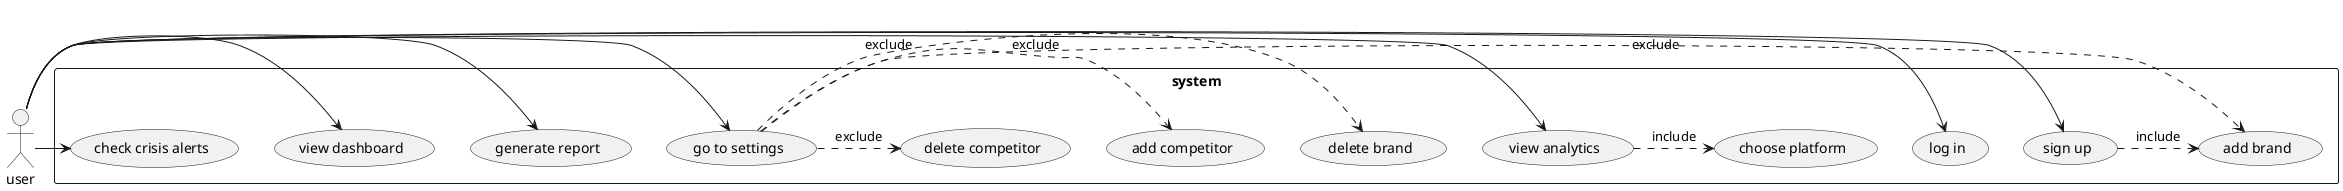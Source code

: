 @startuml
actor user
rectangle system{
usecase "sign up" as s1
usecase "log in" as lg
usecase "view analytics" as v1
usecase "go to settings" as gs
usecase "generate report" as gr
usecase "view dashboard" as od
usecase "check crisis alerts" as ca
usecase "choose platform" as p1

usecase "add brand" as ab

usecase "delete brand" as db
usecase "add competitor" as ac
usecase "delete competitor" as dc
' usecase "add platform" as ap
' usecase "remove platform" as rp
}
user -> s1
s1 .> ab : include
user -> lg 
user -> v1
v1 .> p1 : include
user -> gs
gs .> ab: exclude
gs .> db: exclude
gs .> ac: exclude
gs .> dc: exclude

' user -> p1
user -> gr
user -> od
user -> ca
' user -> db
' user -> ap
' user -> rp


' (rp) -[hidden]- (gs)
' (db) -[hidden]- (ap)
' (ab) -[hidden]- (db)
' (od) -[hidden]- (ca)
' (ab) -[hidden]- (s1)
' (rp) -[hidden]- (ap)
' (gr) -[hidden]- (od)
' (gr) -[hidden]- (p1)
' (p1) -[hidden]- (v1)
' (s1) -[hidden]- (lg)



@enduml